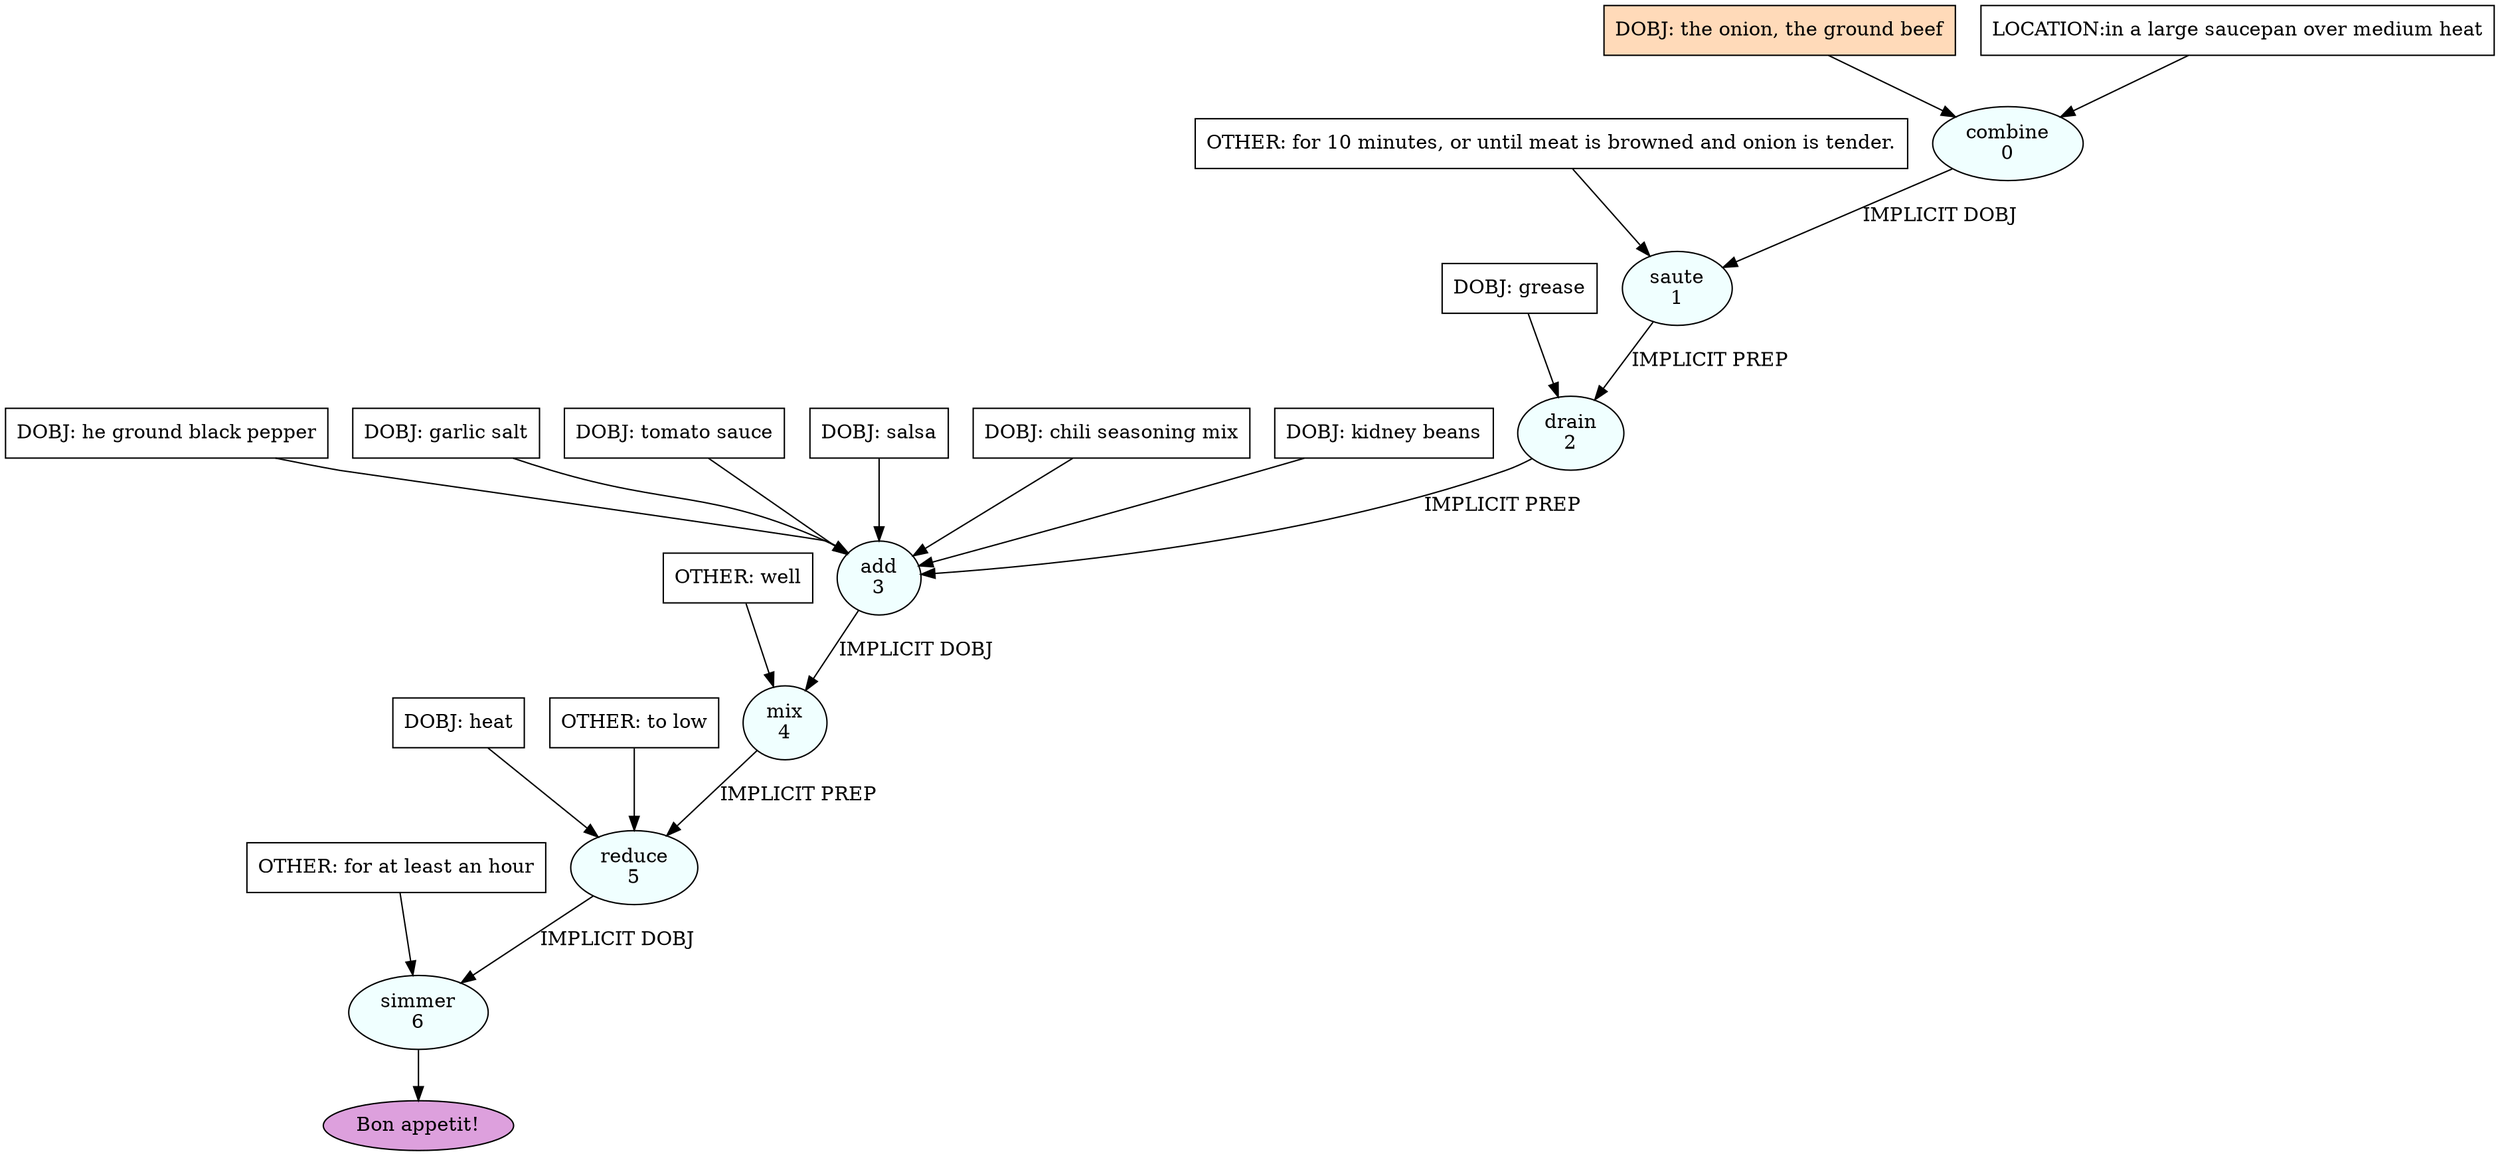 digraph recipe {
E0[label="combine
0", shape=oval, style=filled, fillcolor=azure]
E1[label="saute
1", shape=oval, style=filled, fillcolor=azure]
E2[label="drain
2", shape=oval, style=filled, fillcolor=azure]
E3[label="add
3", shape=oval, style=filled, fillcolor=azure]
E4[label="mix
4", shape=oval, style=filled, fillcolor=azure]
E5[label="reduce
5", shape=oval, style=filled, fillcolor=azure]
E6[label="simmer
6", shape=oval, style=filled, fillcolor=azure]
D0[label="DOBJ: the onion, the ground beef", shape=box, style=filled, fillcolor=peachpuff]
D0 -> E0
P0_0[label="LOCATION:in a large saucepan over medium heat", shape=box, style=filled, fillcolor=white]
P0_0 -> E0
E0 -> E1 [label="IMPLICIT DOBJ"]
O1_0_0[label="OTHER: for 10 minutes, or until meat is browned and onion is tender.", shape=box, style=filled, fillcolor=white]
O1_0_0 -> E1
D2_0[label="DOBJ: grease", shape=box, style=filled, fillcolor=white]
D2_0 -> E2
E1 -> E2 [label="IMPLICIT PREP"]
D3_0[label="DOBJ: he ground black pepper", shape=box, style=filled, fillcolor=white]
D3_0 -> E3
D3_1[label="DOBJ: garlic salt", shape=box, style=filled, fillcolor=white]
D3_1 -> E3
D3_2[label="DOBJ: tomato sauce", shape=box, style=filled, fillcolor=white]
D3_2 -> E3
D3_3[label="DOBJ: salsa", shape=box, style=filled, fillcolor=white]
D3_3 -> E3
D3_4[label="DOBJ: chili seasoning mix", shape=box, style=filled, fillcolor=white]
D3_4 -> E3
D3_5[label="DOBJ: kidney beans", shape=box, style=filled, fillcolor=white]
D3_5 -> E3
E2 -> E3 [label="IMPLICIT PREP"]
E3 -> E4 [label="IMPLICIT DOBJ"]
O4_0_0[label="OTHER: well", shape=box, style=filled, fillcolor=white]
O4_0_0 -> E4
D5_0[label="DOBJ: heat", shape=box, style=filled, fillcolor=white]
D5_0 -> E5
E4 -> E5 [label="IMPLICIT PREP"]
O5_0_0[label="OTHER: to low", shape=box, style=filled, fillcolor=white]
O5_0_0 -> E5
E5 -> E6 [label="IMPLICIT DOBJ"]
O6_0_0[label="OTHER: for at least an hour", shape=box, style=filled, fillcolor=white]
O6_0_0 -> E6
EOR[label="Bon appetit!", shape=oval, style=filled, fillcolor=plum]
E6 -> EOR
}
